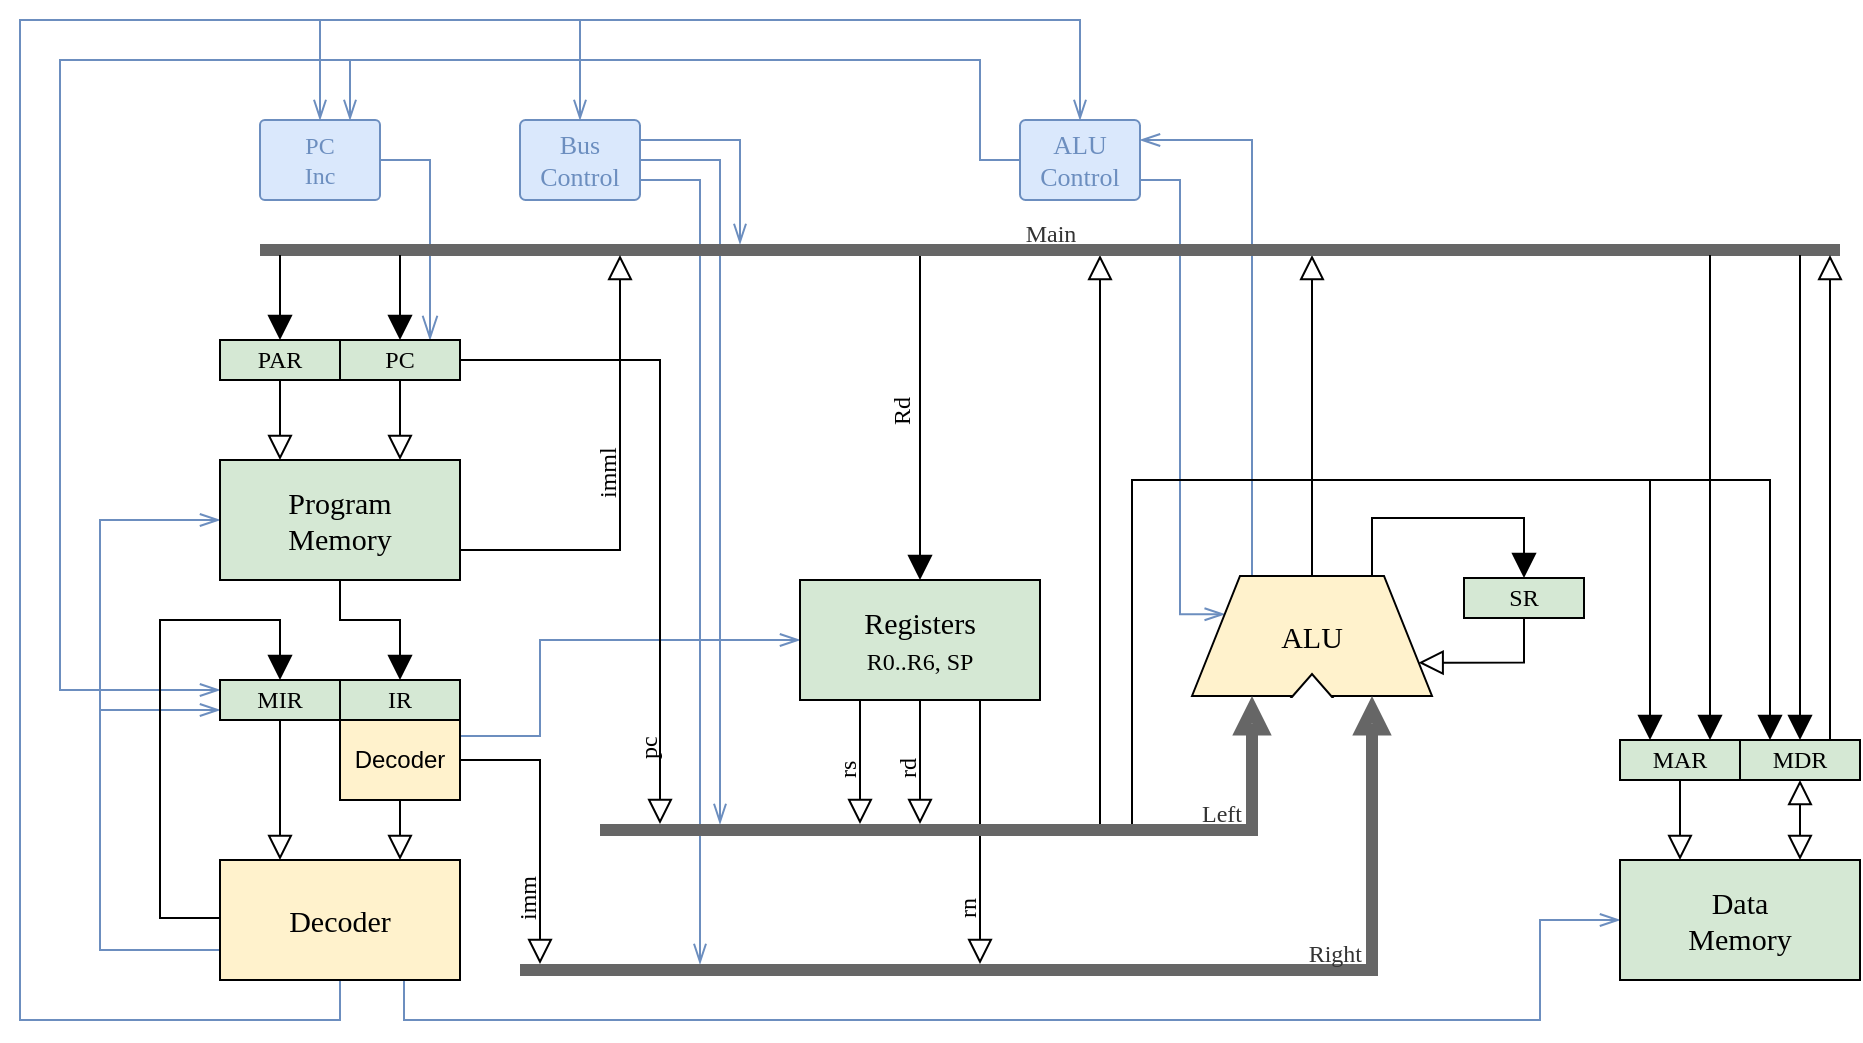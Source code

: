 <mxfile version="11.1.4" type="device"><diagram id="bYJyz9-ESYU4-v9C8c3z" name="Page-1"><mxGraphModel dx="1106" dy="858" grid="1" gridSize="10" guides="0" tooltips="1" connect="1" arrows="1" fold="1" page="1" pageScale="1" pageWidth="1169" pageHeight="827" math="0" shadow="0"><root><mxCell id="0"/><mxCell id="76gdxaaUFdXqzk1Zyu3C-14" value="Control Lines" parent="0"/><mxCell id="76gdxaaUFdXqzk1Zyu3C-13" style="edgeStyle=orthogonalEdgeStyle;rounded=0;comic=0;orthogonalLoop=1;jettySize=auto;html=1;exitX=0.5;exitY=1;exitDx=0;exitDy=0;entryX=0.5;entryY=0;entryDx=0;entryDy=0;shadow=0;startSize=8;endArrow=openThin;endFill=0;endSize=8;strokeColor=#6c8ebf;strokeWidth=1;fontFamily=Verdana;fontSize=12;fontColor=#6C8EBF;fillColor=#dae8fc;" parent="76gdxaaUFdXqzk1Zyu3C-14" source="7PECbtIVlv3YIYD0plwd-87" target="76gdxaaUFdXqzk1Zyu3C-1" edge="1"><mxGeometry relative="1" as="geometry"><Array as="points"><mxPoint x="280" y="620"/><mxPoint x="120" y="620"/><mxPoint x="120" y="120"/><mxPoint x="650" y="120"/></Array></mxGeometry></mxCell><mxCell id="76gdxaaUFdXqzk1Zyu3C-8" style="edgeStyle=orthogonalEdgeStyle;rounded=0;comic=0;orthogonalLoop=1;jettySize=auto;html=1;exitX=1;exitY=0.75;exitDx=0;exitDy=0;entryX=0;entryY=0.25;entryDx=0;entryDy=0;shadow=0;startSize=8;endArrow=openThin;endFill=0;endSize=8;strokeColor=#6c8ebf;strokeWidth=1;fontFamily=Verdana;fontSize=12;fontColor=#6C8EBF;fillColor=#dae8fc;" parent="76gdxaaUFdXqzk1Zyu3C-14" source="76gdxaaUFdXqzk1Zyu3C-1" target="oo6LAJHTDvUNfR8HqHgP-6" edge="1"><mxGeometry relative="1" as="geometry"><Array as="points"><mxPoint x="700" y="200"/><mxPoint x="700" y="417"/></Array></mxGeometry></mxCell><mxCell id="76gdxaaUFdXqzk1Zyu3C-3" style="edgeStyle=orthogonalEdgeStyle;rounded=0;orthogonalLoop=1;jettySize=auto;html=1;fontSize=12;entryX=0.75;entryY=0;entryDx=0;entryDy=0;endArrow=openThin;endFill=0;strokeWidth=1;endSize=10;startSize=10;exitX=1;exitY=0.5;exitDx=0;exitDy=0;fillColor=#dae8fc;strokeColor=#6c8ebf;" parent="76gdxaaUFdXqzk1Zyu3C-14" source="76gdxaaUFdXqzk1Zyu3C-4" target="7PECbtIVlv3YIYD0plwd-84" edge="1"><mxGeometry relative="1" as="geometry"><mxPoint x="380" y="330" as="sourcePoint"/><Array as="points"><mxPoint x="325" y="190"/></Array></mxGeometry></mxCell><mxCell id="76gdxaaUFdXqzk1Zyu3C-4" value="PC&lt;br&gt;Inc" style="text;html=1;strokeColor=#6c8ebf;fillColor=#dae8fc;align=center;verticalAlign=middle;whiteSpace=wrap;rounded=1;fontSize=12;fontFamily=Verdana;arcSize=6;fontColor=#6C8EBF;" parent="76gdxaaUFdXqzk1Zyu3C-14" vertex="1"><mxGeometry x="240" y="170" width="60" height="40" as="geometry"/></mxCell><mxCell id="76gdxaaUFdXqzk1Zyu3C-1" value="&lt;font face=&quot;Verdana&quot; style=&quot;font-size: 13px&quot;&gt;ALU Control&lt;/font&gt;" style="rounded=1;whiteSpace=wrap;html=1;fillColor=#dae8fc;strokeColor=#6c8ebf;arcSize=7;fontColor=#6C8EBF;" parent="76gdxaaUFdXqzk1Zyu3C-14" vertex="1"><mxGeometry x="620" y="170" width="60" height="40" as="geometry"/></mxCell><mxCell id="76gdxaaUFdXqzk1Zyu3C-18" style="edgeStyle=orthogonalEdgeStyle;rounded=0;comic=0;orthogonalLoop=1;jettySize=auto;html=1;exitX=1;exitY=0.75;exitDx=0;exitDy=0;shadow=0;startSize=8;endArrow=openThin;endFill=0;endSize=8;strokeColor=#6c8ebf;strokeWidth=1;fontFamily=Verdana;fontSize=12;fontColor=#6C8EBF;fillColor=#dae8fc;" parent="76gdxaaUFdXqzk1Zyu3C-14" source="76gdxaaUFdXqzk1Zyu3C-17" target="7PECbtIVlv3YIYD0plwd-2" edge="1"><mxGeometry relative="1" as="geometry"><Array as="points"><mxPoint x="460" y="200"/></Array></mxGeometry></mxCell><mxCell id="76gdxaaUFdXqzk1Zyu3C-19" style="edgeStyle=orthogonalEdgeStyle;rounded=0;comic=0;orthogonalLoop=1;jettySize=auto;html=1;exitX=1;exitY=0.5;exitDx=0;exitDy=0;shadow=0;startSize=8;endArrow=openThin;endFill=0;endSize=8;strokeColor=#6c8ebf;strokeWidth=1;fontFamily=Verdana;fontSize=12;fontColor=#6C8EBF;fillColor=#dae8fc;" parent="76gdxaaUFdXqzk1Zyu3C-14" source="76gdxaaUFdXqzk1Zyu3C-17" target="7PECbtIVlv3YIYD0plwd-5" edge="1"><mxGeometry relative="1" as="geometry"><Array as="points"><mxPoint x="470" y="190"/></Array></mxGeometry></mxCell><mxCell id="76gdxaaUFdXqzk1Zyu3C-20" style="edgeStyle=orthogonalEdgeStyle;rounded=0;comic=0;orthogonalLoop=1;jettySize=auto;html=1;exitX=1;exitY=0.25;exitDx=0;exitDy=0;shadow=0;startSize=8;endArrow=openThin;endFill=0;endSize=8;strokeColor=#6c8ebf;strokeWidth=1;fontFamily=Verdana;fontSize=12;fontColor=#6C8EBF;fillColor=#dae8fc;" parent="76gdxaaUFdXqzk1Zyu3C-14" source="76gdxaaUFdXqzk1Zyu3C-17" target="7PECbtIVlv3YIYD0plwd-35" edge="1"><mxGeometry relative="1" as="geometry"><Array as="points"><mxPoint x="480" y="180"/></Array></mxGeometry></mxCell><mxCell id="76gdxaaUFdXqzk1Zyu3C-17" value="&lt;font face=&quot;Verdana&quot; style=&quot;font-size: 13px&quot;&gt;Bus&lt;br&gt;Control&lt;/font&gt;" style="rounded=1;whiteSpace=wrap;html=1;fillColor=#dae8fc;strokeColor=#6c8ebf;arcSize=7;fontColor=#6C8EBF;" parent="76gdxaaUFdXqzk1Zyu3C-14" vertex="1"><mxGeometry x="370" y="170" width="60" height="40" as="geometry"/></mxCell><mxCell id="76gdxaaUFdXqzk1Zyu3C-21" style="edgeStyle=orthogonalEdgeStyle;rounded=0;comic=0;orthogonalLoop=1;jettySize=auto;html=1;exitX=0;exitY=0.75;exitDx=0;exitDy=0;entryX=0;entryY=0.5;entryDx=0;entryDy=0;shadow=0;startSize=8;endArrow=openThin;endFill=0;endSize=8;strokeColor=#6c8ebf;strokeWidth=1;fontFamily=Verdana;fontSize=12;fontColor=#6C8EBF;fillColor=#dae8fc;" parent="76gdxaaUFdXqzk1Zyu3C-14" source="7PECbtIVlv3YIYD0plwd-87" target="7PECbtIVlv3YIYD0plwd-83" edge="1"><mxGeometry relative="1" as="geometry"><Array as="points"><mxPoint x="160" y="585"/><mxPoint x="160" y="370"/></Array></mxGeometry></mxCell><mxCell id="76gdxaaUFdXqzk1Zyu3C-22" style="edgeStyle=orthogonalEdgeStyle;rounded=0;comic=0;orthogonalLoop=1;jettySize=auto;html=1;exitX=0.75;exitY=1;exitDx=0;exitDy=0;entryX=0;entryY=0.5;entryDx=0;entryDy=0;shadow=0;startSize=8;endArrow=openThin;endFill=0;endSize=8;strokeColor=#6c8ebf;strokeWidth=1;fontFamily=Verdana;fontSize=12;fontColor=#6C8EBF;fillColor=#dae8fc;" parent="76gdxaaUFdXqzk1Zyu3C-14" source="7PECbtIVlv3YIYD0plwd-87" target="7PECbtIVlv3YIYD0plwd-1" edge="1"><mxGeometry relative="1" as="geometry"><Array as="points"><mxPoint x="312" y="620"/><mxPoint x="880" y="620"/><mxPoint x="880" y="570"/></Array></mxGeometry></mxCell><mxCell id="76gdxaaUFdXqzk1Zyu3C-23" style="edgeStyle=orthogonalEdgeStyle;rounded=0;comic=0;orthogonalLoop=1;jettySize=auto;html=1;exitX=0.5;exitY=1;exitDx=0;exitDy=0;shadow=0;startSize=8;endArrow=openThin;endFill=0;endSize=8;strokeColor=#6c8ebf;strokeWidth=1;fontFamily=Verdana;fontSize=12;fontColor=#6C8EBF;fillColor=#dae8fc;" parent="76gdxaaUFdXqzk1Zyu3C-14" source="7PECbtIVlv3YIYD0plwd-87" target="76gdxaaUFdXqzk1Zyu3C-4" edge="1"><mxGeometry relative="1" as="geometry"><Array as="points"><mxPoint x="280" y="620"/><mxPoint x="120" y="620"/><mxPoint x="120" y="120"/><mxPoint x="270" y="120"/></Array><mxPoint x="340" y="90" as="targetPoint"/></mxGeometry></mxCell><mxCell id="76gdxaaUFdXqzk1Zyu3C-24" style="edgeStyle=orthogonalEdgeStyle;rounded=0;comic=0;orthogonalLoop=1;jettySize=auto;html=1;exitX=0.5;exitY=1;exitDx=0;exitDy=0;entryX=0.5;entryY=0;entryDx=0;entryDy=0;shadow=0;startSize=8;endArrow=openThin;endFill=0;endSize=8;strokeColor=#6c8ebf;strokeWidth=1;fontFamily=Verdana;fontSize=12;fontColor=#6C8EBF;fillColor=#dae8fc;" parent="76gdxaaUFdXqzk1Zyu3C-14" source="7PECbtIVlv3YIYD0plwd-87" target="76gdxaaUFdXqzk1Zyu3C-17" edge="1"><mxGeometry relative="1" as="geometry"><Array as="points"><mxPoint x="280" y="620"/><mxPoint x="120" y="620"/><mxPoint x="120" y="120"/><mxPoint x="400" y="120"/></Array></mxGeometry></mxCell><mxCell id="E7_qgRfLG7lhhZWOt4PQ-3" style="edgeStyle=orthogonalEdgeStyle;rounded=0;orthogonalLoop=1;jettySize=auto;html=1;exitX=0;exitY=0.75;exitDx=0;exitDy=0;entryX=0;entryY=0.75;entryDx=0;entryDy=0;startArrow=none;startFill=0;startSize=8;endArrow=openThin;endFill=0;endSize=8;fontSize=12;align=left;fillColor=#dae8fc;strokeColor=#6c8ebf;" parent="76gdxaaUFdXqzk1Zyu3C-14" source="7PECbtIVlv3YIYD0plwd-87" target="7PECbtIVlv3YIYD0plwd-90" edge="1"><mxGeometry relative="1" as="geometry"><Array as="points"><mxPoint x="160" y="585"/><mxPoint x="160" y="465"/></Array></mxGeometry></mxCell><mxCell id="grvOVktwoB_2_8mOorg3-1" style="edgeStyle=orthogonalEdgeStyle;rounded=0;orthogonalLoop=1;jettySize=auto;html=1;exitX=0;exitY=0.5;exitDx=0;exitDy=0;entryX=0.75;entryY=0;entryDx=0;entryDy=0;fillColor=#dae8fc;strokeColor=#6c8ebf;endSize=8;startSize=8;endArrow=openThin;endFill=0;" parent="76gdxaaUFdXqzk1Zyu3C-14" source="76gdxaaUFdXqzk1Zyu3C-1" target="76gdxaaUFdXqzk1Zyu3C-4" edge="1"><mxGeometry relative="1" as="geometry"><Array as="points"><mxPoint x="600" y="190"/><mxPoint x="600" y="140"/><mxPoint x="285" y="140"/></Array></mxGeometry></mxCell><mxCell id="AL6U14OraophEnAEyjit-11" style="edgeStyle=orthogonalEdgeStyle;rounded=0;orthogonalLoop=1;jettySize=auto;html=1;exitX=1;exitY=0.25;exitDx=0;exitDy=0;entryX=0;entryY=0.5;entryDx=0;entryDy=0;startArrow=none;startFill=0;startSize=8;endArrow=openThin;endFill=0;endSize=8;fontColor=#6C8EBF;fillColor=#dae8fc;strokeColor=#6c8ebf;" parent="76gdxaaUFdXqzk1Zyu3C-14" source="AL6U14OraophEnAEyjit-6" target="oo6LAJHTDvUNfR8HqHgP-11" edge="1"><mxGeometry relative="1" as="geometry"><Array as="points"><mxPoint x="340" y="478"/><mxPoint x="380" y="478"/><mxPoint x="380" y="430"/></Array></mxGeometry></mxCell><mxCell id="AL6U14OraophEnAEyjit-12" style="edgeStyle=orthogonalEdgeStyle;rounded=0;orthogonalLoop=1;jettySize=auto;html=1;exitX=0;exitY=0.5;exitDx=0;exitDy=0;entryX=0;entryY=0.25;entryDx=0;entryDy=0;startArrow=none;startFill=0;startSize=8;endArrow=openThin;endFill=0;endSize=8;fontColor=#6C8EBF;align=left;fillColor=#dae8fc;strokeColor=#6c8ebf;" parent="76gdxaaUFdXqzk1Zyu3C-14" source="76gdxaaUFdXqzk1Zyu3C-1" target="7PECbtIVlv3YIYD0plwd-90" edge="1"><mxGeometry relative="1" as="geometry"><Array as="points"><mxPoint x="600" y="190"/><mxPoint x="600" y="140"/><mxPoint x="140" y="140"/><mxPoint x="140" y="455"/></Array></mxGeometry></mxCell><mxCell id="AL6U14OraophEnAEyjit-13" style="edgeStyle=orthogonalEdgeStyle;rounded=0;orthogonalLoop=1;jettySize=auto;html=1;exitX=0.25;exitY=0;exitDx=0;exitDy=0;entryX=1;entryY=0.25;entryDx=0;entryDy=0;startArrow=none;startFill=0;startSize=8;endArrow=openThin;endFill=0;endSize=8;fontColor=#6C8EBF;align=left;fillColor=#dae8fc;strokeColor=#6c8ebf;" parent="76gdxaaUFdXqzk1Zyu3C-14" source="oo6LAJHTDvUNfR8HqHgP-6" target="76gdxaaUFdXqzk1Zyu3C-1" edge="1"><mxGeometry relative="1" as="geometry"/></mxCell><mxCell id="1" parent="0"/><mxCell id="7PECbtIVlv3YIYD0plwd-80" style="edgeStyle=elbowEdgeStyle;rounded=0;orthogonalLoop=1;jettySize=auto;elbow=vertical;html=1;exitX=0.75;exitY=0;exitDx=0;exitDy=0;labelBackgroundColor=none;startSize=10;endArrow=block;endFill=1;endSize=10;strokeWidth=1;fontFamily=Verdana;fontSize=14;align=center;entryX=0.5;entryY=0;entryDx=0;entryDy=0;" parent="1" source="oo6LAJHTDvUNfR8HqHgP-6" target="7PECbtIVlv3YIYD0plwd-76" edge="1"><mxGeometry relative="1" as="geometry"><mxPoint x="875" y="369" as="targetPoint"/><Array as="points"><mxPoint x="815" y="369"/></Array></mxGeometry></mxCell><mxCell id="7PECbtIVlv3YIYD0plwd-82" style="edgeStyle=orthogonalEdgeStyle;rounded=0;orthogonalLoop=1;jettySize=auto;html=1;labelBackgroundColor=none;startSize=10;endArrow=block;endFill=0;endSize=10;strokeWidth=1;fontFamily=Verdana;fontSize=14;align=center;strokeColor=#000000;shadow=0;comic=0;" parent="1" source="7PECbtIVlv3YIYD0plwd-5" target="7PECbtIVlv3YIYD0plwd-35" edge="1"><mxGeometry relative="1" as="geometry"><Array as="points"><mxPoint x="660" y="380"/><mxPoint x="660" y="380"/></Array></mxGeometry></mxCell><mxCell id="oo6LAJHTDvUNfR8HqHgP-6" value="ALU" style="shape=trapezoid;perimeter=trapezoidPerimeter;whiteSpace=wrap;html=1;strokeWidth=1;fontFamily=Verdana;fontSize=15;fillColor=#fff2cc;strokeColor=#000000;rotation=0;" parent="1" vertex="1"><mxGeometry x="706" y="398" width="120" height="60" as="geometry"/></mxCell><mxCell id="7PECbtIVlv3YIYD0plwd-31" style="edgeStyle=none;rounded=0;orthogonalLoop=1;jettySize=auto;html=1;labelBackgroundColor=none;startSize=10;endArrow=block;endFill=0;endSize=4;strokeWidth=6;fontFamily=Verdana;fontSize=14;align=center;entryX=0.75;entryY=1;entryDx=0;entryDy=0;fillColor=#f5f5f5;strokeColor=#666666;" parent="1" source="7PECbtIVlv3YIYD0plwd-2" target="oo6LAJHTDvUNfR8HqHgP-6" edge="1"><mxGeometry relative="1" as="geometry"><mxPoint x="796" y="560" as="sourcePoint"/></mxGeometry></mxCell><mxCell id="7PECbtIVlv3YIYD0plwd-38" style="edgeStyle=none;rounded=0;orthogonalLoop=1;jettySize=auto;html=1;labelBackgroundColor=none;startSize=10;endArrow=block;endFill=0;endSize=10;strokeWidth=1;fontFamily=Verdana;fontSize=14;align=center;exitX=0.5;exitY=0;exitDx=0;exitDy=0;" parent="1" source="oo6LAJHTDvUNfR8HqHgP-6" target="7PECbtIVlv3YIYD0plwd-35" edge="1"><mxGeometry relative="1" as="geometry"><mxPoint x="615" y="421" as="sourcePoint"/><Array as="points"/></mxGeometry></mxCell><mxCell id="7PECbtIVlv3YIYD0plwd-43" style="edgeStyle=orthogonalEdgeStyle;rounded=0;orthogonalLoop=1;jettySize=auto;html=1;labelBackgroundColor=none;startSize=10;endArrow=block;endFill=1;endSize=10;strokeWidth=1;fontFamily=Verdana;fontSize=14;align=center;entryX=0.25;entryY=0;entryDx=0;entryDy=0;" parent="1" target="7PECbtIVlv3YIYD0plwd-34" edge="1"><mxGeometry relative="1" as="geometry"><mxPoint x="676" y="522" as="sourcePoint"/><mxPoint x="901" y="380" as="targetPoint"/><Array as="points"><mxPoint x="676" y="350"/><mxPoint x="935" y="350"/></Array></mxGeometry></mxCell><mxCell id="7PECbtIVlv3YIYD0plwd-4" value="rn" style="edgeStyle=none;rounded=0;orthogonalLoop=1;jettySize=auto;html=1;exitX=0.75;exitY=1;exitDx=0;exitDy=0;fontFamily=Verdana;fontSize=12;labelPosition=center;verticalLabelPosition=middle;align=left;verticalAlign=bottom;horizontal=0;strokeWidth=1;labelBackgroundColor=none;spacing=0;spacingRight=2;endArrow=block;endFill=0;endSize=10;startSize=10;" parent="1" source="oo6LAJHTDvUNfR8HqHgP-11" target="7PECbtIVlv3YIYD0plwd-2" edge="1"><mxGeometry x="0.667" relative="1" as="geometry"><mxPoint as="offset"/><mxPoint x="580" y="570" as="targetPoint"/></mxGeometry></mxCell><mxCell id="7PECbtIVlv3YIYD0plwd-69" value="Rd" style="edgeStyle=none;rounded=0;orthogonalLoop=1;jettySize=auto;html=1;labelBackgroundColor=none;startSize=10;endArrow=block;endFill=1;endSize=10;strokeWidth=1;fontFamily=Verdana;fontSize=12;align=center;entryX=0.5;entryY=0;entryDx=0;entryDy=0;horizontal=0;verticalAlign=bottom;spacingRight=6;startArrow=none;startFill=0;" parent="1" source="7PECbtIVlv3YIYD0plwd-35" target="oo6LAJHTDvUNfR8HqHgP-11" edge="1"><mxGeometry relative="1" as="geometry"/></mxCell><mxCell id="oo6LAJHTDvUNfR8HqHgP-11" value="&lt;font&gt;Registers&lt;br&gt;&lt;font style=&quot;font-size: 12px&quot;&gt;R0..R6, SP&lt;/font&gt;&lt;/font&gt;" style="text;html=1;strokeColor=#000000;fillColor=#d5e8d4;align=center;verticalAlign=middle;whiteSpace=wrap;rounded=0;strokeWidth=1;fontFamily=Verdana;fontSize=15;" parent="1" vertex="1"><mxGeometry x="510" y="400" width="120" height="60" as="geometry"/></mxCell><mxCell id="7PECbtIVlv3YIYD0plwd-5" value="Left&amp;nbsp;" style="line;strokeWidth=6;html=1;perimeter=backbonePerimeter;points=[];outlineConnect=0;fontFamily=Verdana;fontSize=12;horizontal=1;verticalAlign=bottom;labelBackgroundColor=none;align=right;spacing=6;fillColor=#f5f5f5;strokeColor=#666666;fontColor=#333333;" parent="1" vertex="1"><mxGeometry x="410" y="520" width="329" height="10" as="geometry"/></mxCell><mxCell id="7PECbtIVlv3YIYD0plwd-6" value="rs" style="edgeStyle=none;rounded=0;orthogonalLoop=1;jettySize=auto;html=1;exitX=0.25;exitY=1;exitDx=0;exitDy=0;fontFamily=Verdana;fontSize=12;labelPosition=center;verticalLabelPosition=middle;align=left;verticalAlign=bottom;horizontal=0;labelBackgroundColor=none;spacing=0;spacingRight=2;endArrow=block;endFill=0;strokeWidth=1;endSize=10;startSize=10;" parent="1" source="oo6LAJHTDvUNfR8HqHgP-11" target="7PECbtIVlv3YIYD0plwd-5" edge="1"><mxGeometry x="0.29" relative="1" as="geometry"><mxPoint x="431" y="457.0" as="sourcePoint"/><mxPoint x="520" y="510" as="targetPoint"/><mxPoint as="offset"/></mxGeometry></mxCell><mxCell id="7PECbtIVlv3YIYD0plwd-2" value="Right&amp;nbsp;" style="line;strokeWidth=6;html=1;perimeter=backbonePerimeter;points=[];outlineConnect=0;fontFamily=Verdana;fontSize=12;spacing=6;verticalAlign=bottom;shadow=0;align=right;fillColor=#f5f5f5;strokeColor=#666666;fontColor=#333333;labelBackgroundColor=none;" parent="1" vertex="1"><mxGeometry x="370" y="590" width="429" height="10" as="geometry"/></mxCell><mxCell id="7PECbtIVlv3YIYD0plwd-30" value="" style="edgeStyle=none;rounded=0;orthogonalLoop=1;jettySize=auto;html=1;fontFamily=Verdana;fontSize=14;labelPosition=right;verticalLabelPosition=middle;align=center;verticalAlign=bottom;horizontal=0;labelBackgroundColor=none;spacing=6;spacingRight=2;endArrow=block;endFill=0;strokeWidth=6;endSize=4;startSize=4;entryX=0.25;entryY=1;entryDx=0;entryDy=0;fillColor=#f5f5f5;strokeColor=#666666;" parent="1" source="7PECbtIVlv3YIYD0plwd-5" target="oo6LAJHTDvUNfR8HqHgP-6" edge="1"><mxGeometry relative="1" as="geometry"><mxPoint x="736" y="500" as="sourcePoint"/><mxPoint x="726" y="480" as="targetPoint"/></mxGeometry></mxCell><mxCell id="7PECbtIVlv3YIYD0plwd-35" value="Main" style="line;strokeWidth=6;html=1;perimeter=backbonePerimeter;points=[];outlineConnect=0;fontFamily=Verdana;fontSize=12;spacing=6;verticalAlign=bottom;fillColor=#f5f5f5;strokeColor=#666666;shadow=0;align=center;fontColor=#333333;labelBackgroundColor=none;" parent="1" vertex="1"><mxGeometry x="240" y="230" width="790" height="10" as="geometry"/></mxCell><mxCell id="7PECbtIVlv3YIYD0plwd-47" style="edgeStyle=none;rounded=0;orthogonalLoop=1;jettySize=auto;html=1;exitX=0.75;exitY=0;exitDx=0;exitDy=0;labelBackgroundColor=none;startSize=10;endArrow=block;endFill=0;endSize=10;strokeWidth=1;fontFamily=Verdana;fontSize=14;align=center;" parent="1" source="7PECbtIVlv3YIYD0plwd-32" target="7PECbtIVlv3YIYD0plwd-35" edge="1"><mxGeometry relative="1" as="geometry"><mxPoint x="1000" y="358" as="targetPoint"/></mxGeometry></mxCell><mxCell id="7PECbtIVlv3YIYD0plwd-48" style="edgeStyle=none;rounded=0;orthogonalLoop=1;jettySize=auto;html=1;labelBackgroundColor=none;startSize=10;endArrow=block;endFill=1;endSize=10;strokeWidth=1;fontFamily=Verdana;fontSize=14;align=center;entryX=0.5;entryY=0;entryDx=0;entryDy=0;" parent="1" source="7PECbtIVlv3YIYD0plwd-35" target="7PECbtIVlv3YIYD0plwd-32" edge="1"><mxGeometry relative="1" as="geometry"><mxPoint x="970" y="358" as="sourcePoint"/><mxPoint x="975" y="522.5" as="targetPoint"/></mxGeometry></mxCell><mxCell id="7PECbtIVlv3YIYD0plwd-60" value="" style="group" parent="1" vertex="1" connectable="0"><mxGeometry x="751" y="441" width="30" height="28" as="geometry"/></mxCell><mxCell id="7PECbtIVlv3YIYD0plwd-54" value="" style="triangle;whiteSpace=wrap;html=1;shadow=0;labelBackgroundColor=none;strokeWidth=1;fontFamily=Verdana;fontSize=14;align=right;rotation=-90;" parent="7PECbtIVlv3YIYD0plwd-60" vertex="1"><mxGeometry x="7" width="16" height="28" as="geometry"/></mxCell><mxCell id="7PECbtIVlv3YIYD0plwd-55" value="" style="rounded=0;whiteSpace=wrap;html=1;shadow=0;labelBackgroundColor=none;strokeWidth=1;fontFamily=Verdana;fontSize=14;align=right;strokeColor=none;" parent="7PECbtIVlv3YIYD0plwd-60" vertex="1"><mxGeometry y="18" width="30" height="10" as="geometry"/></mxCell><mxCell id="7PECbtIVlv3YIYD0plwd-74" style="edgeStyle=orthogonalEdgeStyle;rounded=0;orthogonalLoop=1;jettySize=auto;html=1;labelBackgroundColor=none;startSize=10;endArrow=block;endFill=1;endSize=10;strokeWidth=1;fontFamily=Verdana;fontSize=14;align=center;entryX=0.25;entryY=0;entryDx=0;entryDy=0;" parent="1" target="7PECbtIVlv3YIYD0plwd-32" edge="1"><mxGeometry relative="1" as="geometry"><mxPoint x="676" y="522" as="sourcePoint"/><mxPoint x="961" y="461" as="targetPoint"/><Array as="points"><mxPoint x="676" y="350"/><mxPoint x="995" y="350"/></Array></mxGeometry></mxCell><mxCell id="7PECbtIVlv3YIYD0plwd-75" style="edgeStyle=none;rounded=0;orthogonalLoop=1;jettySize=auto;html=1;labelBackgroundColor=none;startSize=10;endArrow=block;endFill=1;endSize=10;strokeWidth=1;fontFamily=Verdana;fontSize=14;align=center;entryX=0.75;entryY=0;entryDx=0;entryDy=0;" parent="1" source="7PECbtIVlv3YIYD0plwd-35" target="7PECbtIVlv3YIYD0plwd-34" edge="1"><mxGeometry relative="1" as="geometry"/></mxCell><mxCell id="7PECbtIVlv3YIYD0plwd-81" style="edgeStyle=orthogonalEdgeStyle;rounded=0;orthogonalLoop=1;jettySize=auto;html=1;exitX=0.5;exitY=1;exitDx=0;exitDy=0;entryX=1;entryY=0.75;entryDx=0;entryDy=0;labelBackgroundColor=none;startSize=10;endArrow=block;endFill=0;endSize=10;strokeWidth=1;fontFamily=Verdana;fontSize=14;align=center;" parent="1" source="7PECbtIVlv3YIYD0plwd-76" target="oo6LAJHTDvUNfR8HqHgP-6" edge="1"><mxGeometry relative="1" as="geometry"/></mxCell><mxCell id="7PECbtIVlv3YIYD0plwd-76" value="&lt;font style=&quot;font-size: 12px;&quot;&gt;SR&lt;/font&gt;" style="text;html=1;strokeColor=#000000;fillColor=#d5e8d4;align=center;verticalAlign=middle;whiteSpace=wrap;rounded=0;strokeWidth=1;fontFamily=Verdana;fontSize=12;" parent="1" vertex="1"><mxGeometry x="842" y="399" width="60" height="20" as="geometry"/></mxCell><mxCell id="7PECbtIVlv3YIYD0plwd-91" style="edgeStyle=orthogonalEdgeStyle;rounded=0;orthogonalLoop=1;jettySize=auto;html=1;exitX=0;exitY=0.5;exitDx=0;exitDy=0;labelBackgroundColor=none;startSize=10;endArrow=block;endFill=1;endSize=10;strokeWidth=1;fontFamily=Verdana;fontSize=14;align=center;entryX=0.5;entryY=0;entryDx=0;entryDy=0;" parent="1" source="7PECbtIVlv3YIYD0plwd-87" target="7PECbtIVlv3YIYD0plwd-90" edge="1"><mxGeometry relative="1" as="geometry"><mxPoint x="142" y="490" as="targetPoint"/><Array as="points"><mxPoint x="220" y="569"/><mxPoint x="190" y="569"/><mxPoint x="190" y="420"/><mxPoint x="250" y="420"/></Array></mxGeometry></mxCell><mxCell id="7PECbtIVlv3YIYD0plwd-102" value="imm" style="edgeStyle=orthogonalEdgeStyle;rounded=0;orthogonalLoop=1;jettySize=auto;html=1;exitX=1;exitY=0.5;exitDx=0;exitDy=0;labelBackgroundColor=none;startSize=10;endArrow=block;endFill=0;endSize=10;strokeWidth=1;fontFamily=Verdana;fontSize=12;align=left;verticalAlign=bottom;horizontal=0;spacing=0;spacingRight=2;" parent="1" source="AL6U14OraophEnAEyjit-6" target="7PECbtIVlv3YIYD0plwd-2" edge="1"><mxGeometry x="0.701" relative="1" as="geometry"><mxPoint x="502" y="576" as="targetPoint"/><Array as="points"><mxPoint x="380" y="490"/></Array><mxPoint as="offset"/></mxGeometry></mxCell><mxCell id="7PECbtIVlv3YIYD0plwd-87" value="Decoder" style="text;html=1;strokeColor=#000000;fillColor=#fff2cc;align=center;verticalAlign=middle;whiteSpace=wrap;rounded=0;strokeWidth=1;fontFamily=Verdana;fontSize=15;" parent="1" vertex="1"><mxGeometry x="220" y="540" width="120" height="60" as="geometry"/></mxCell><mxCell id="7PECbtIVlv3YIYD0plwd-88" value="IR" style="text;html=1;strokeColor=#000000;fillColor=#d5e8d4;align=center;verticalAlign=middle;whiteSpace=wrap;rounded=0;strokeWidth=1;fontFamily=Verdana;fontSize=12;" parent="1" vertex="1"><mxGeometry x="280" y="450" width="60" height="20" as="geometry"/></mxCell><mxCell id="7PECbtIVlv3YIYD0plwd-92" style="edgeStyle=none;rounded=0;orthogonalLoop=1;jettySize=auto;html=1;exitX=0.5;exitY=1;exitDx=0;exitDy=0;labelBackgroundColor=none;startSize=10;endArrow=block;endFill=0;endSize=10;strokeWidth=1;fontFamily=Verdana;fontSize=14;align=center;entryX=0.25;entryY=0;entryDx=0;entryDy=0;" parent="1" source="7PECbtIVlv3YIYD0plwd-90" target="7PECbtIVlv3YIYD0plwd-87" edge="1"><mxGeometry relative="1" as="geometry"><mxPoint x="252" y="540" as="targetPoint"/></mxGeometry></mxCell><mxCell id="7PECbtIVlv3YIYD0plwd-90" value="MIR" style="text;html=1;strokeColor=#000000;fillColor=#d5e8d4;align=center;verticalAlign=middle;whiteSpace=wrap;rounded=0;strokeWidth=1;fontFamily=Verdana;fontSize=12;" parent="1" vertex="1"><mxGeometry x="220" y="450" width="60" height="20" as="geometry"/></mxCell><mxCell id="7PECbtIVlv3YIYD0plwd-95" style="edgeStyle=orthogonalEdgeStyle;rounded=0;orthogonalLoop=1;jettySize=auto;html=1;exitX=0.5;exitY=1;exitDx=0;exitDy=0;entryX=0.5;entryY=0;entryDx=0;entryDy=0;labelBackgroundColor=none;startSize=10;endArrow=block;endFill=1;endSize=10;strokeWidth=1;fontFamily=Verdana;fontSize=14;align=center;" parent="1" source="7PECbtIVlv3YIYD0plwd-83" target="7PECbtIVlv3YIYD0plwd-88" edge="1"><mxGeometry relative="1" as="geometry"><Array as="points"><mxPoint x="280" y="420"/><mxPoint x="310" y="420"/></Array></mxGeometry></mxCell><mxCell id="7PECbtIVlv3YIYD0plwd-98" value="imml" style="edgeStyle=orthogonalEdgeStyle;rounded=0;orthogonalLoop=1;jettySize=auto;html=1;labelBackgroundColor=none;startSize=10;endArrow=block;endFill=0;endSize=10;strokeWidth=1;fontFamily=Verdana;fontSize=12;align=left;verticalAlign=bottom;horizontal=0;exitX=1;exitY=0.75;exitDx=0;exitDy=0;spacing=0;spacingRight=2;" parent="1" source="7PECbtIVlv3YIYD0plwd-83" target="7PECbtIVlv3YIYD0plwd-35" edge="1"><mxGeometry x="-0.298" y="25" relative="1" as="geometry"><mxPoint x="372" y="426" as="sourcePoint"/><Array as="points"><mxPoint x="420" y="385"/></Array><mxPoint x="25" y="-25" as="offset"/></mxGeometry></mxCell><mxCell id="7PECbtIVlv3YIYD0plwd-101" value="pc" style="edgeStyle=orthogonalEdgeStyle;rounded=0;orthogonalLoop=1;jettySize=auto;html=1;exitX=1;exitY=0.5;exitDx=0;exitDy=0;labelBackgroundColor=none;startSize=10;endArrow=block;endFill=0;endSize=10;strokeWidth=1;fontFamily=Verdana;fontSize=12;align=left;horizontal=0;verticalAlign=bottom;spacing=0;spacingRight=2;" parent="1" source="7PECbtIVlv3YIYD0plwd-84" target="7PECbtIVlv3YIYD0plwd-5" edge="1"><mxGeometry x="0.811" relative="1" as="geometry"><Array as="points"><mxPoint x="440" y="290"/></Array><mxPoint as="offset"/><mxPoint x="422" y="480" as="targetPoint"/></mxGeometry></mxCell><mxCell id="E7_qgRfLG7lhhZWOt4PQ-1" value="rd" style="edgeStyle=none;rounded=0;orthogonalLoop=1;jettySize=auto;html=1;exitX=0.5;exitY=1;exitDx=0;exitDy=0;fontFamily=Verdana;fontSize=12;labelPosition=center;verticalLabelPosition=middle;align=left;verticalAlign=bottom;horizontal=0;labelBackgroundColor=none;spacing=0;spacingRight=2;endArrow=block;endFill=0;strokeWidth=1;endSize=10;startSize=10;" parent="1" source="oo6LAJHTDvUNfR8HqHgP-11" target="7PECbtIVlv3YIYD0plwd-5" edge="1"><mxGeometry x="0.29" relative="1" as="geometry"><mxPoint x="550" y="460" as="sourcePoint"/><mxPoint x="550" y="522" as="targetPoint"/><mxPoint as="offset"/></mxGeometry></mxCell><mxCell id="7PECbtIVlv3YIYD0plwd-1" value="Data&lt;br&gt;Memory" style="text;html=1;strokeColor=#000000;fillColor=#d5e8d4;align=center;verticalAlign=middle;whiteSpace=wrap;rounded=0;strokeWidth=1;fontFamily=Verdana;fontSize=15;" parent="1" vertex="1"><mxGeometry x="920" y="540" width="120" height="60" as="geometry"/></mxCell><mxCell id="7PECbtIVlv3YIYD0plwd-32" value="&lt;font style=&quot;font-size: 12px;&quot;&gt;MDR&lt;/font&gt;" style="text;html=1;strokeColor=#000000;fillColor=#d5e8d4;align=center;verticalAlign=middle;whiteSpace=wrap;rounded=0;strokeWidth=1;fontFamily=Verdana;fontSize=12;" parent="1" vertex="1"><mxGeometry x="980" y="480" width="60" height="20" as="geometry"/></mxCell><mxCell id="7PECbtIVlv3YIYD0plwd-34" value="&lt;font style=&quot;font-size: 12px;&quot;&gt;MAR&lt;/font&gt;" style="text;html=1;strokeColor=#000000;fillColor=#d5e8d4;align=center;verticalAlign=middle;whiteSpace=wrap;rounded=0;strokeWidth=1;fontFamily=Verdana;fontSize=12;horizontal=1;" parent="1" vertex="1"><mxGeometry x="920" y="480" width="60" height="20" as="geometry"/></mxCell><mxCell id="AL6U14OraophEnAEyjit-3" style="edgeStyle=orthogonalEdgeStyle;rounded=0;orthogonalLoop=1;jettySize=auto;html=1;exitX=0.5;exitY=1;exitDx=0;exitDy=0;entryX=0.25;entryY=0;entryDx=0;entryDy=0;startSize=10;endArrow=block;endFill=0;endSize=10;" parent="1" source="7PECbtIVlv3YIYD0plwd-34" target="7PECbtIVlv3YIYD0plwd-1" edge="1"><mxGeometry relative="1" as="geometry"/></mxCell><mxCell id="AL6U14OraophEnAEyjit-4" style="edgeStyle=orthogonalEdgeStyle;rounded=0;orthogonalLoop=1;jettySize=auto;html=1;exitX=0.5;exitY=1;exitDx=0;exitDy=0;entryX=0.75;entryY=0;entryDx=0;entryDy=0;startSize=10;endArrow=block;endFill=0;endSize=10;startArrow=block;startFill=0;" parent="1" source="7PECbtIVlv3YIYD0plwd-32" target="7PECbtIVlv3YIYD0plwd-1" edge="1"><mxGeometry relative="1" as="geometry"/></mxCell><mxCell id="7PECbtIVlv3YIYD0plwd-83" value="Program&lt;br&gt;Memory" style="text;html=1;strokeColor=#000000;fillColor=#d5e8d4;align=center;verticalAlign=middle;whiteSpace=wrap;rounded=0;strokeWidth=1;fontFamily=Verdana;fontSize=15;" parent="1" vertex="1"><mxGeometry x="220" y="340" width="120" height="60" as="geometry"/></mxCell><mxCell id="AL6U14OraophEnAEyjit-1" style="edgeStyle=orthogonalEdgeStyle;rounded=0;orthogonalLoop=1;jettySize=auto;html=1;exitX=0.5;exitY=1;exitDx=0;exitDy=0;entryX=0.25;entryY=0;entryDx=0;entryDy=0;endSize=10;startSize=10;endArrow=block;endFill=0;" parent="1" source="7PECbtIVlv3YIYD0plwd-85" target="7PECbtIVlv3YIYD0plwd-83" edge="1"><mxGeometry relative="1" as="geometry"/></mxCell><mxCell id="AL6U14OraophEnAEyjit-2" style="edgeStyle=orthogonalEdgeStyle;rounded=0;orthogonalLoop=1;jettySize=auto;html=1;exitX=0.5;exitY=1;exitDx=0;exitDy=0;entryX=0.75;entryY=0;entryDx=0;entryDy=0;startSize=10;endArrow=block;endFill=0;endSize=10;" parent="1" source="7PECbtIVlv3YIYD0plwd-84" target="7PECbtIVlv3YIYD0plwd-83" edge="1"><mxGeometry relative="1" as="geometry"/></mxCell><mxCell id="7PECbtIVlv3YIYD0plwd-84" value="PC" style="text;html=1;strokeColor=#000000;fillColor=#d5e8d4;align=center;verticalAlign=middle;whiteSpace=wrap;rounded=0;strokeWidth=1;fontFamily=Verdana;fontSize=12;" parent="1" vertex="1"><mxGeometry x="280" y="280" width="60" height="20" as="geometry"/></mxCell><mxCell id="7PECbtIVlv3YIYD0plwd-85" value="PAR" style="text;html=1;strokeColor=#000000;fillColor=#d5e8d4;align=center;verticalAlign=middle;whiteSpace=wrap;rounded=0;strokeWidth=1;fontFamily=Verdana;fontSize=12;" parent="1" vertex="1"><mxGeometry x="220" y="280" width="60" height="20" as="geometry"/></mxCell><mxCell id="7PECbtIVlv3YIYD0plwd-99" style="edgeStyle=none;rounded=0;orthogonalLoop=1;jettySize=auto;html=1;labelBackgroundColor=none;startSize=10;endArrow=block;endFill=1;endSize=10;strokeWidth=1;fontFamily=Verdana;fontSize=14;align=center;entryX=0.5;entryY=0;entryDx=0;entryDy=0;" parent="1" source="7PECbtIVlv3YIYD0plwd-35" target="7PECbtIVlv3YIYD0plwd-85" edge="1"><mxGeometry relative="1" as="geometry"><mxPoint x="252" y="310" as="sourcePoint"/></mxGeometry></mxCell><mxCell id="7PECbtIVlv3YIYD0plwd-100" style="edgeStyle=none;rounded=0;orthogonalLoop=1;jettySize=auto;html=1;labelBackgroundColor=none;startSize=10;endArrow=block;endFill=1;endSize=10;strokeWidth=1;fontFamily=Verdana;fontSize=14;align=center;entryX=0.5;entryY=0;entryDx=0;entryDy=0;" parent="1" source="7PECbtIVlv3YIYD0plwd-35" target="7PECbtIVlv3YIYD0plwd-84" edge="1"><mxGeometry relative="1" as="geometry"><mxPoint x="312" y="310" as="sourcePoint"/></mxGeometry></mxCell><mxCell id="AL6U14OraophEnAEyjit-6" value="Decoder" style="rounded=0;whiteSpace=wrap;html=1;fillColor=#fff2cc;strokeColor=#000000;" parent="1" vertex="1"><mxGeometry x="280" y="470" width="60" height="40" as="geometry"/></mxCell><mxCell id="7PECbtIVlv3YIYD0plwd-93" style="edgeStyle=none;rounded=0;orthogonalLoop=1;jettySize=auto;html=1;exitX=0.5;exitY=1;exitDx=0;exitDy=0;entryX=0.75;entryY=0;entryDx=0;entryDy=0;labelBackgroundColor=none;startSize=10;endArrow=block;endFill=0;endSize=10;strokeWidth=1;fontFamily=Verdana;fontSize=14;align=center;" parent="1" source="AL6U14OraophEnAEyjit-6" target="7PECbtIVlv3YIYD0plwd-87" edge="1"><mxGeometry relative="1" as="geometry"/></mxCell></root></mxGraphModel></diagram></mxfile>